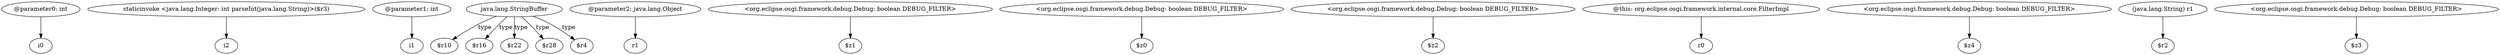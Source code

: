 digraph g {
0[label="@parameter0: int"]
1[label="i0"]
0->1[label=""]
2[label="staticinvoke <java.lang.Integer: int parseInt(java.lang.String)>($r3)"]
3[label="i2"]
2->3[label=""]
4[label="@parameter1: int"]
5[label="i1"]
4->5[label=""]
6[label="java.lang.StringBuffer"]
7[label="$r10"]
6->7[label="type"]
8[label="$r16"]
6->8[label="type"]
9[label="@parameter2: java.lang.Object"]
10[label="r1"]
9->10[label=""]
11[label="<org.eclipse.osgi.framework.debug.Debug: boolean DEBUG_FILTER>"]
12[label="$z1"]
11->12[label=""]
13[label="$r22"]
6->13[label="type"]
14[label="<org.eclipse.osgi.framework.debug.Debug: boolean DEBUG_FILTER>"]
15[label="$z0"]
14->15[label=""]
16[label="<org.eclipse.osgi.framework.debug.Debug: boolean DEBUG_FILTER>"]
17[label="$z2"]
16->17[label=""]
18[label="@this: org.eclipse.osgi.framework.internal.core.FilterImpl"]
19[label="r0"]
18->19[label=""]
20[label="$r28"]
6->20[label="type"]
21[label="$r4"]
6->21[label="type"]
22[label="<org.eclipse.osgi.framework.debug.Debug: boolean DEBUG_FILTER>"]
23[label="$z4"]
22->23[label=""]
24[label="(java.lang.String) r1"]
25[label="$r2"]
24->25[label=""]
26[label="<org.eclipse.osgi.framework.debug.Debug: boolean DEBUG_FILTER>"]
27[label="$z3"]
26->27[label=""]
}